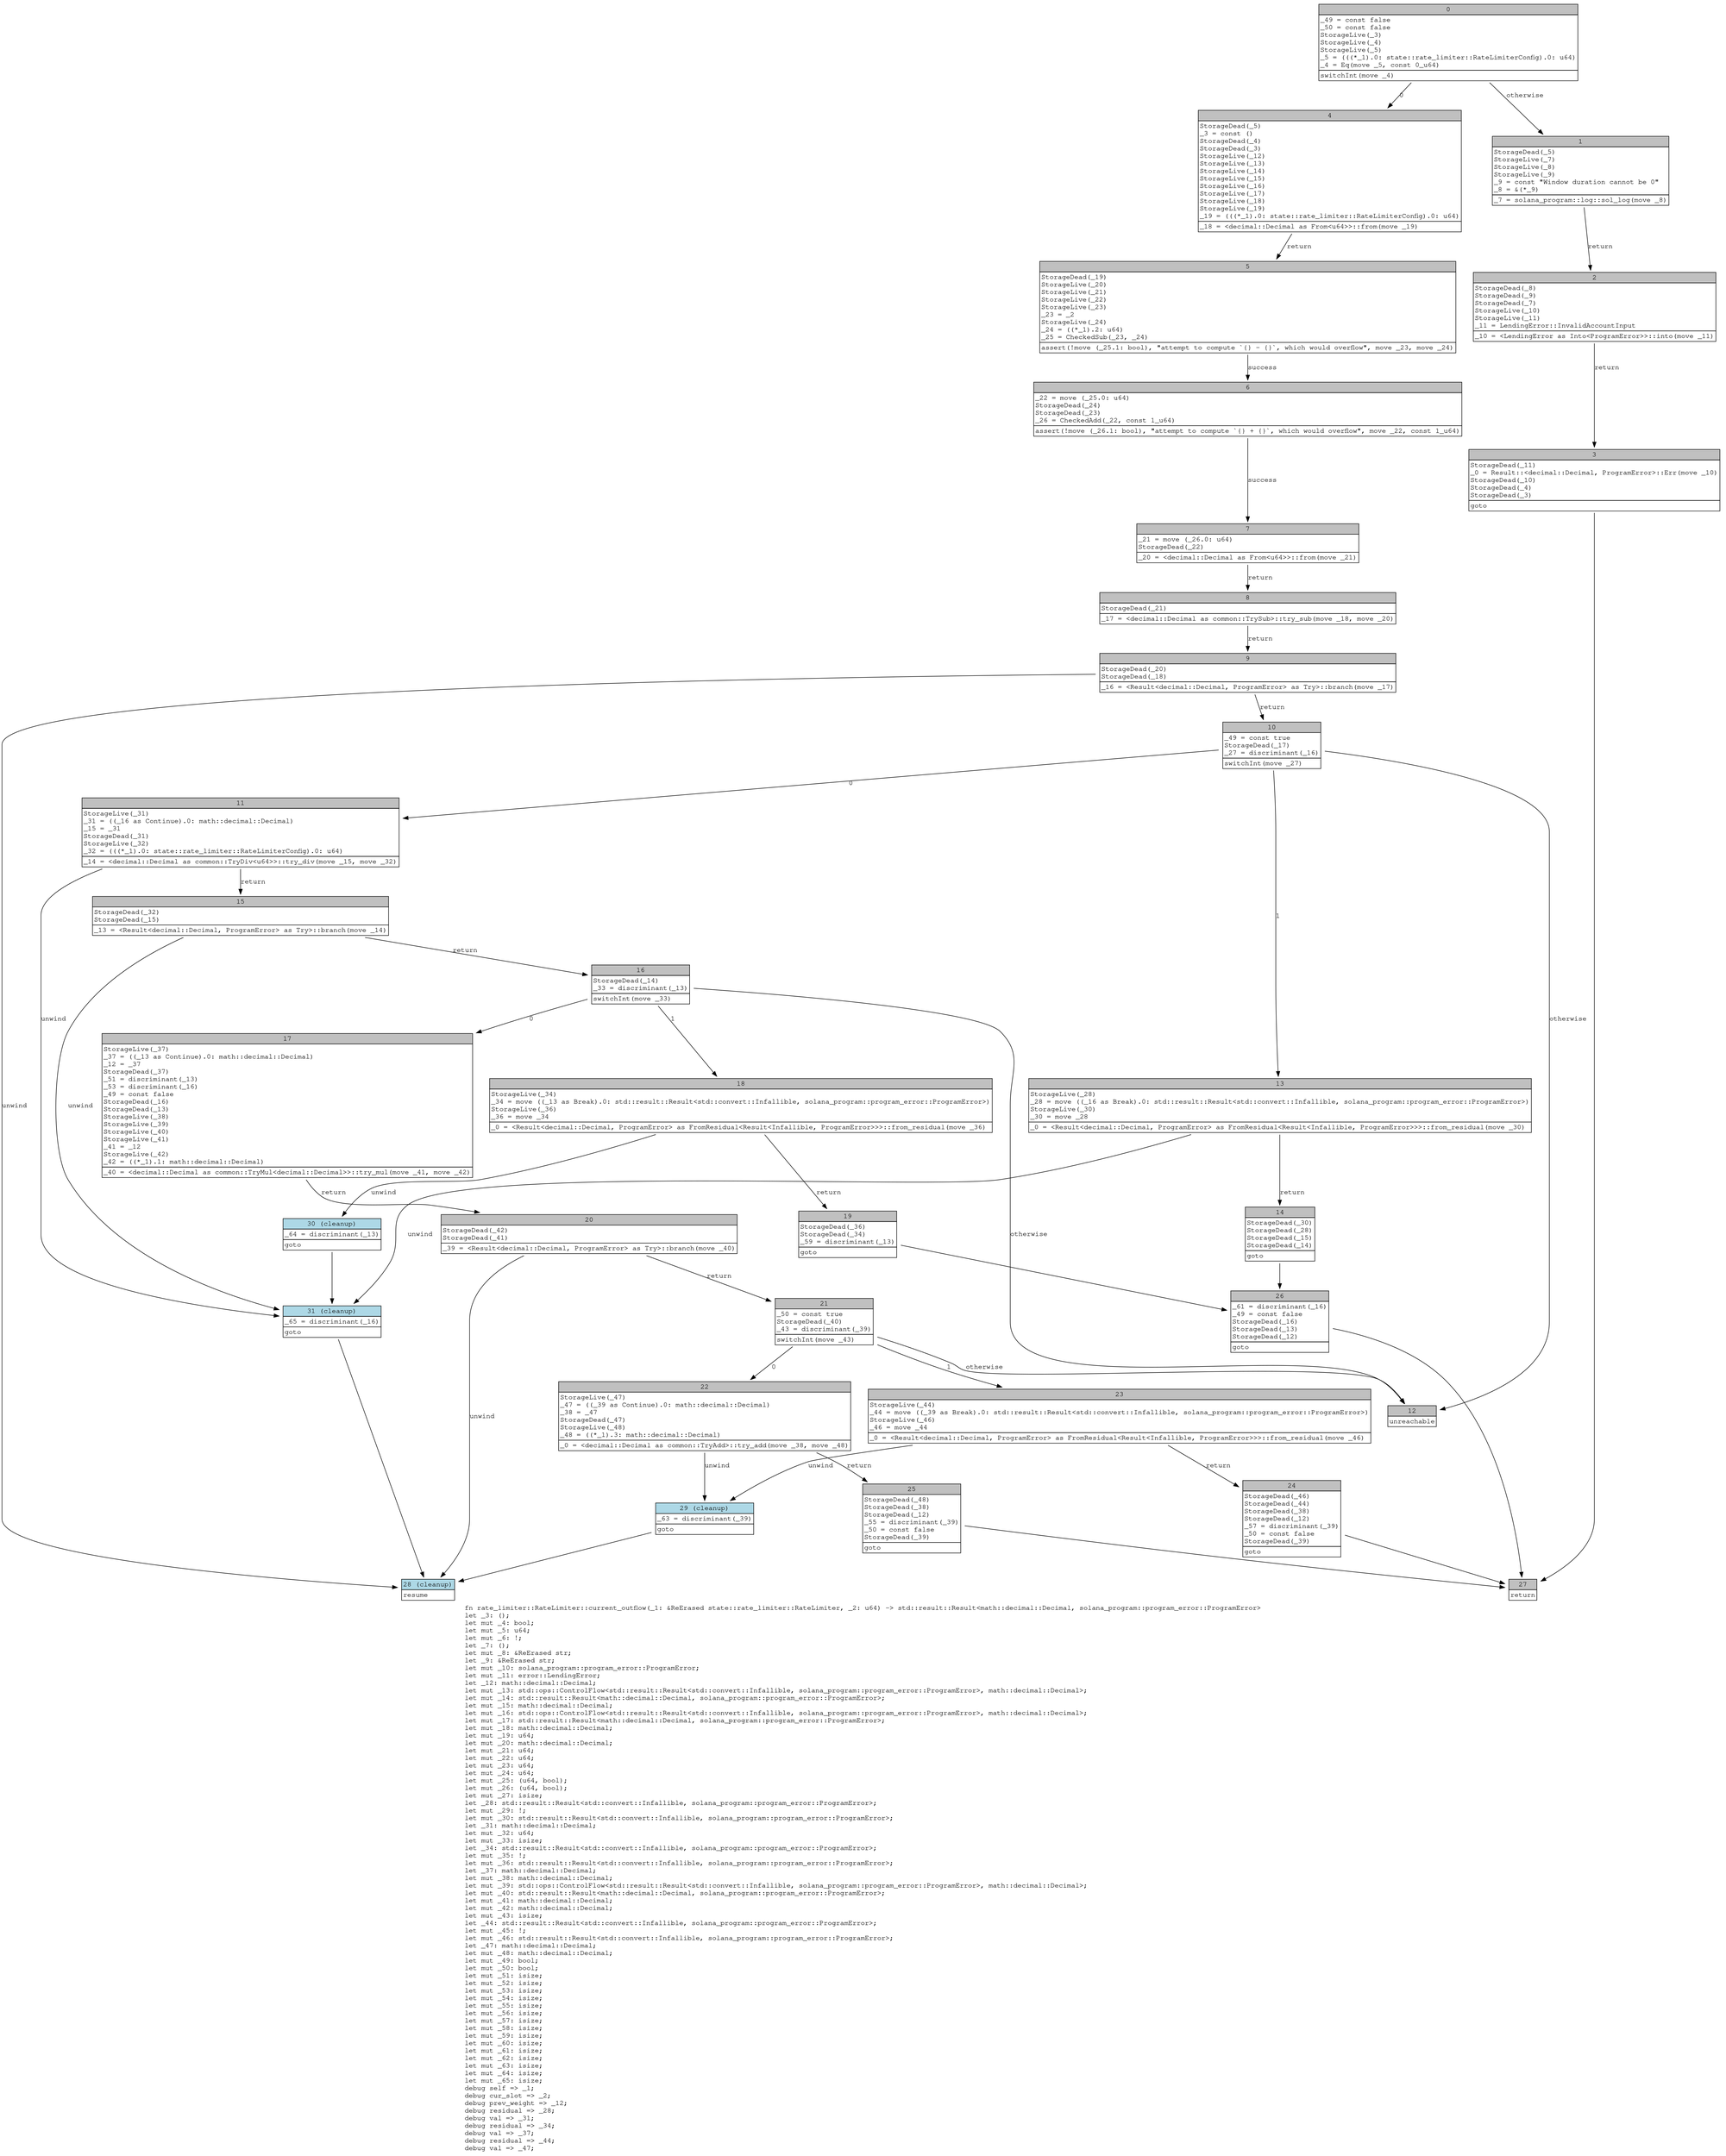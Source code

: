 digraph Mir_0_392 {
    graph [fontname="Courier, monospace"];
    node [fontname="Courier, monospace"];
    edge [fontname="Courier, monospace"];
    label=<fn rate_limiter::RateLimiter::current_outflow(_1: &amp;ReErased state::rate_limiter::RateLimiter, _2: u64) -&gt; std::result::Result&lt;math::decimal::Decimal, solana_program::program_error::ProgramError&gt;<br align="left"/>let _3: ();<br align="left"/>let mut _4: bool;<br align="left"/>let mut _5: u64;<br align="left"/>let mut _6: !;<br align="left"/>let _7: ();<br align="left"/>let mut _8: &amp;ReErased str;<br align="left"/>let _9: &amp;ReErased str;<br align="left"/>let mut _10: solana_program::program_error::ProgramError;<br align="left"/>let mut _11: error::LendingError;<br align="left"/>let _12: math::decimal::Decimal;<br align="left"/>let mut _13: std::ops::ControlFlow&lt;std::result::Result&lt;std::convert::Infallible, solana_program::program_error::ProgramError&gt;, math::decimal::Decimal&gt;;<br align="left"/>let mut _14: std::result::Result&lt;math::decimal::Decimal, solana_program::program_error::ProgramError&gt;;<br align="left"/>let mut _15: math::decimal::Decimal;<br align="left"/>let mut _16: std::ops::ControlFlow&lt;std::result::Result&lt;std::convert::Infallible, solana_program::program_error::ProgramError&gt;, math::decimal::Decimal&gt;;<br align="left"/>let mut _17: std::result::Result&lt;math::decimal::Decimal, solana_program::program_error::ProgramError&gt;;<br align="left"/>let mut _18: math::decimal::Decimal;<br align="left"/>let mut _19: u64;<br align="left"/>let mut _20: math::decimal::Decimal;<br align="left"/>let mut _21: u64;<br align="left"/>let mut _22: u64;<br align="left"/>let mut _23: u64;<br align="left"/>let mut _24: u64;<br align="left"/>let mut _25: (u64, bool);<br align="left"/>let mut _26: (u64, bool);<br align="left"/>let mut _27: isize;<br align="left"/>let _28: std::result::Result&lt;std::convert::Infallible, solana_program::program_error::ProgramError&gt;;<br align="left"/>let mut _29: !;<br align="left"/>let mut _30: std::result::Result&lt;std::convert::Infallible, solana_program::program_error::ProgramError&gt;;<br align="left"/>let _31: math::decimal::Decimal;<br align="left"/>let mut _32: u64;<br align="left"/>let mut _33: isize;<br align="left"/>let _34: std::result::Result&lt;std::convert::Infallible, solana_program::program_error::ProgramError&gt;;<br align="left"/>let mut _35: !;<br align="left"/>let mut _36: std::result::Result&lt;std::convert::Infallible, solana_program::program_error::ProgramError&gt;;<br align="left"/>let _37: math::decimal::Decimal;<br align="left"/>let mut _38: math::decimal::Decimal;<br align="left"/>let mut _39: std::ops::ControlFlow&lt;std::result::Result&lt;std::convert::Infallible, solana_program::program_error::ProgramError&gt;, math::decimal::Decimal&gt;;<br align="left"/>let mut _40: std::result::Result&lt;math::decimal::Decimal, solana_program::program_error::ProgramError&gt;;<br align="left"/>let mut _41: math::decimal::Decimal;<br align="left"/>let mut _42: math::decimal::Decimal;<br align="left"/>let mut _43: isize;<br align="left"/>let _44: std::result::Result&lt;std::convert::Infallible, solana_program::program_error::ProgramError&gt;;<br align="left"/>let mut _45: !;<br align="left"/>let mut _46: std::result::Result&lt;std::convert::Infallible, solana_program::program_error::ProgramError&gt;;<br align="left"/>let _47: math::decimal::Decimal;<br align="left"/>let mut _48: math::decimal::Decimal;<br align="left"/>let mut _49: bool;<br align="left"/>let mut _50: bool;<br align="left"/>let mut _51: isize;<br align="left"/>let mut _52: isize;<br align="left"/>let mut _53: isize;<br align="left"/>let mut _54: isize;<br align="left"/>let mut _55: isize;<br align="left"/>let mut _56: isize;<br align="left"/>let mut _57: isize;<br align="left"/>let mut _58: isize;<br align="left"/>let mut _59: isize;<br align="left"/>let mut _60: isize;<br align="left"/>let mut _61: isize;<br align="left"/>let mut _62: isize;<br align="left"/>let mut _63: isize;<br align="left"/>let mut _64: isize;<br align="left"/>let mut _65: isize;<br align="left"/>debug self =&gt; _1;<br align="left"/>debug cur_slot =&gt; _2;<br align="left"/>debug prev_weight =&gt; _12;<br align="left"/>debug residual =&gt; _28;<br align="left"/>debug val =&gt; _31;<br align="left"/>debug residual =&gt; _34;<br align="left"/>debug val =&gt; _37;<br align="left"/>debug residual =&gt; _44;<br align="left"/>debug val =&gt; _47;<br align="left"/>>;
    bb0__0_392 [shape="none", label=<<table border="0" cellborder="1" cellspacing="0"><tr><td bgcolor="gray" align="center" colspan="1">0</td></tr><tr><td align="left" balign="left">_49 = const false<br/>_50 = const false<br/>StorageLive(_3)<br/>StorageLive(_4)<br/>StorageLive(_5)<br/>_5 = (((*_1).0: state::rate_limiter::RateLimiterConfig).0: u64)<br/>_4 = Eq(move _5, const 0_u64)<br/></td></tr><tr><td align="left">switchInt(move _4)</td></tr></table>>];
    bb1__0_392 [shape="none", label=<<table border="0" cellborder="1" cellspacing="0"><tr><td bgcolor="gray" align="center" colspan="1">1</td></tr><tr><td align="left" balign="left">StorageDead(_5)<br/>StorageLive(_7)<br/>StorageLive(_8)<br/>StorageLive(_9)<br/>_9 = const &quot;Window duration cannot be 0&quot;<br/>_8 = &amp;(*_9)<br/></td></tr><tr><td align="left">_7 = solana_program::log::sol_log(move _8)</td></tr></table>>];
    bb2__0_392 [shape="none", label=<<table border="0" cellborder="1" cellspacing="0"><tr><td bgcolor="gray" align="center" colspan="1">2</td></tr><tr><td align="left" balign="left">StorageDead(_8)<br/>StorageDead(_9)<br/>StorageDead(_7)<br/>StorageLive(_10)<br/>StorageLive(_11)<br/>_11 = LendingError::InvalidAccountInput<br/></td></tr><tr><td align="left">_10 = &lt;LendingError as Into&lt;ProgramError&gt;&gt;::into(move _11)</td></tr></table>>];
    bb3__0_392 [shape="none", label=<<table border="0" cellborder="1" cellspacing="0"><tr><td bgcolor="gray" align="center" colspan="1">3</td></tr><tr><td align="left" balign="left">StorageDead(_11)<br/>_0 = Result::&lt;decimal::Decimal, ProgramError&gt;::Err(move _10)<br/>StorageDead(_10)<br/>StorageDead(_4)<br/>StorageDead(_3)<br/></td></tr><tr><td align="left">goto</td></tr></table>>];
    bb4__0_392 [shape="none", label=<<table border="0" cellborder="1" cellspacing="0"><tr><td bgcolor="gray" align="center" colspan="1">4</td></tr><tr><td align="left" balign="left">StorageDead(_5)<br/>_3 = const ()<br/>StorageDead(_4)<br/>StorageDead(_3)<br/>StorageLive(_12)<br/>StorageLive(_13)<br/>StorageLive(_14)<br/>StorageLive(_15)<br/>StorageLive(_16)<br/>StorageLive(_17)<br/>StorageLive(_18)<br/>StorageLive(_19)<br/>_19 = (((*_1).0: state::rate_limiter::RateLimiterConfig).0: u64)<br/></td></tr><tr><td align="left">_18 = &lt;decimal::Decimal as From&lt;u64&gt;&gt;::from(move _19)</td></tr></table>>];
    bb5__0_392 [shape="none", label=<<table border="0" cellborder="1" cellspacing="0"><tr><td bgcolor="gray" align="center" colspan="1">5</td></tr><tr><td align="left" balign="left">StorageDead(_19)<br/>StorageLive(_20)<br/>StorageLive(_21)<br/>StorageLive(_22)<br/>StorageLive(_23)<br/>_23 = _2<br/>StorageLive(_24)<br/>_24 = ((*_1).2: u64)<br/>_25 = CheckedSub(_23, _24)<br/></td></tr><tr><td align="left">assert(!move (_25.1: bool), &quot;attempt to compute `{} - {}`, which would overflow&quot;, move _23, move _24)</td></tr></table>>];
    bb6__0_392 [shape="none", label=<<table border="0" cellborder="1" cellspacing="0"><tr><td bgcolor="gray" align="center" colspan="1">6</td></tr><tr><td align="left" balign="left">_22 = move (_25.0: u64)<br/>StorageDead(_24)<br/>StorageDead(_23)<br/>_26 = CheckedAdd(_22, const 1_u64)<br/></td></tr><tr><td align="left">assert(!move (_26.1: bool), &quot;attempt to compute `{} + {}`, which would overflow&quot;, move _22, const 1_u64)</td></tr></table>>];
    bb7__0_392 [shape="none", label=<<table border="0" cellborder="1" cellspacing="0"><tr><td bgcolor="gray" align="center" colspan="1">7</td></tr><tr><td align="left" balign="left">_21 = move (_26.0: u64)<br/>StorageDead(_22)<br/></td></tr><tr><td align="left">_20 = &lt;decimal::Decimal as From&lt;u64&gt;&gt;::from(move _21)</td></tr></table>>];
    bb8__0_392 [shape="none", label=<<table border="0" cellborder="1" cellspacing="0"><tr><td bgcolor="gray" align="center" colspan="1">8</td></tr><tr><td align="left" balign="left">StorageDead(_21)<br/></td></tr><tr><td align="left">_17 = &lt;decimal::Decimal as common::TrySub&gt;::try_sub(move _18, move _20)</td></tr></table>>];
    bb9__0_392 [shape="none", label=<<table border="0" cellborder="1" cellspacing="0"><tr><td bgcolor="gray" align="center" colspan="1">9</td></tr><tr><td align="left" balign="left">StorageDead(_20)<br/>StorageDead(_18)<br/></td></tr><tr><td align="left">_16 = &lt;Result&lt;decimal::Decimal, ProgramError&gt; as Try&gt;::branch(move _17)</td></tr></table>>];
    bb10__0_392 [shape="none", label=<<table border="0" cellborder="1" cellspacing="0"><tr><td bgcolor="gray" align="center" colspan="1">10</td></tr><tr><td align="left" balign="left">_49 = const true<br/>StorageDead(_17)<br/>_27 = discriminant(_16)<br/></td></tr><tr><td align="left">switchInt(move _27)</td></tr></table>>];
    bb11__0_392 [shape="none", label=<<table border="0" cellborder="1" cellspacing="0"><tr><td bgcolor="gray" align="center" colspan="1">11</td></tr><tr><td align="left" balign="left">StorageLive(_31)<br/>_31 = ((_16 as Continue).0: math::decimal::Decimal)<br/>_15 = _31<br/>StorageDead(_31)<br/>StorageLive(_32)<br/>_32 = (((*_1).0: state::rate_limiter::RateLimiterConfig).0: u64)<br/></td></tr><tr><td align="left">_14 = &lt;decimal::Decimal as common::TryDiv&lt;u64&gt;&gt;::try_div(move _15, move _32)</td></tr></table>>];
    bb12__0_392 [shape="none", label=<<table border="0" cellborder="1" cellspacing="0"><tr><td bgcolor="gray" align="center" colspan="1">12</td></tr><tr><td align="left">unreachable</td></tr></table>>];
    bb13__0_392 [shape="none", label=<<table border="0" cellborder="1" cellspacing="0"><tr><td bgcolor="gray" align="center" colspan="1">13</td></tr><tr><td align="left" balign="left">StorageLive(_28)<br/>_28 = move ((_16 as Break).0: std::result::Result&lt;std::convert::Infallible, solana_program::program_error::ProgramError&gt;)<br/>StorageLive(_30)<br/>_30 = move _28<br/></td></tr><tr><td align="left">_0 = &lt;Result&lt;decimal::Decimal, ProgramError&gt; as FromResidual&lt;Result&lt;Infallible, ProgramError&gt;&gt;&gt;::from_residual(move _30)</td></tr></table>>];
    bb14__0_392 [shape="none", label=<<table border="0" cellborder="1" cellspacing="0"><tr><td bgcolor="gray" align="center" colspan="1">14</td></tr><tr><td align="left" balign="left">StorageDead(_30)<br/>StorageDead(_28)<br/>StorageDead(_15)<br/>StorageDead(_14)<br/></td></tr><tr><td align="left">goto</td></tr></table>>];
    bb15__0_392 [shape="none", label=<<table border="0" cellborder="1" cellspacing="0"><tr><td bgcolor="gray" align="center" colspan="1">15</td></tr><tr><td align="left" balign="left">StorageDead(_32)<br/>StorageDead(_15)<br/></td></tr><tr><td align="left">_13 = &lt;Result&lt;decimal::Decimal, ProgramError&gt; as Try&gt;::branch(move _14)</td></tr></table>>];
    bb16__0_392 [shape="none", label=<<table border="0" cellborder="1" cellspacing="0"><tr><td bgcolor="gray" align="center" colspan="1">16</td></tr><tr><td align="left" balign="left">StorageDead(_14)<br/>_33 = discriminant(_13)<br/></td></tr><tr><td align="left">switchInt(move _33)</td></tr></table>>];
    bb17__0_392 [shape="none", label=<<table border="0" cellborder="1" cellspacing="0"><tr><td bgcolor="gray" align="center" colspan="1">17</td></tr><tr><td align="left" balign="left">StorageLive(_37)<br/>_37 = ((_13 as Continue).0: math::decimal::Decimal)<br/>_12 = _37<br/>StorageDead(_37)<br/>_51 = discriminant(_13)<br/>_53 = discriminant(_16)<br/>_49 = const false<br/>StorageDead(_16)<br/>StorageDead(_13)<br/>StorageLive(_38)<br/>StorageLive(_39)<br/>StorageLive(_40)<br/>StorageLive(_41)<br/>_41 = _12<br/>StorageLive(_42)<br/>_42 = ((*_1).1: math::decimal::Decimal)<br/></td></tr><tr><td align="left">_40 = &lt;decimal::Decimal as common::TryMul&lt;decimal::Decimal&gt;&gt;::try_mul(move _41, move _42)</td></tr></table>>];
    bb18__0_392 [shape="none", label=<<table border="0" cellborder="1" cellspacing="0"><tr><td bgcolor="gray" align="center" colspan="1">18</td></tr><tr><td align="left" balign="left">StorageLive(_34)<br/>_34 = move ((_13 as Break).0: std::result::Result&lt;std::convert::Infallible, solana_program::program_error::ProgramError&gt;)<br/>StorageLive(_36)<br/>_36 = move _34<br/></td></tr><tr><td align="left">_0 = &lt;Result&lt;decimal::Decimal, ProgramError&gt; as FromResidual&lt;Result&lt;Infallible, ProgramError&gt;&gt;&gt;::from_residual(move _36)</td></tr></table>>];
    bb19__0_392 [shape="none", label=<<table border="0" cellborder="1" cellspacing="0"><tr><td bgcolor="gray" align="center" colspan="1">19</td></tr><tr><td align="left" balign="left">StorageDead(_36)<br/>StorageDead(_34)<br/>_59 = discriminant(_13)<br/></td></tr><tr><td align="left">goto</td></tr></table>>];
    bb20__0_392 [shape="none", label=<<table border="0" cellborder="1" cellspacing="0"><tr><td bgcolor="gray" align="center" colspan="1">20</td></tr><tr><td align="left" balign="left">StorageDead(_42)<br/>StorageDead(_41)<br/></td></tr><tr><td align="left">_39 = &lt;Result&lt;decimal::Decimal, ProgramError&gt; as Try&gt;::branch(move _40)</td></tr></table>>];
    bb21__0_392 [shape="none", label=<<table border="0" cellborder="1" cellspacing="0"><tr><td bgcolor="gray" align="center" colspan="1">21</td></tr><tr><td align="left" balign="left">_50 = const true<br/>StorageDead(_40)<br/>_43 = discriminant(_39)<br/></td></tr><tr><td align="left">switchInt(move _43)</td></tr></table>>];
    bb22__0_392 [shape="none", label=<<table border="0" cellborder="1" cellspacing="0"><tr><td bgcolor="gray" align="center" colspan="1">22</td></tr><tr><td align="left" balign="left">StorageLive(_47)<br/>_47 = ((_39 as Continue).0: math::decimal::Decimal)<br/>_38 = _47<br/>StorageDead(_47)<br/>StorageLive(_48)<br/>_48 = ((*_1).3: math::decimal::Decimal)<br/></td></tr><tr><td align="left">_0 = &lt;decimal::Decimal as common::TryAdd&gt;::try_add(move _38, move _48)</td></tr></table>>];
    bb23__0_392 [shape="none", label=<<table border="0" cellborder="1" cellspacing="0"><tr><td bgcolor="gray" align="center" colspan="1">23</td></tr><tr><td align="left" balign="left">StorageLive(_44)<br/>_44 = move ((_39 as Break).0: std::result::Result&lt;std::convert::Infallible, solana_program::program_error::ProgramError&gt;)<br/>StorageLive(_46)<br/>_46 = move _44<br/></td></tr><tr><td align="left">_0 = &lt;Result&lt;decimal::Decimal, ProgramError&gt; as FromResidual&lt;Result&lt;Infallible, ProgramError&gt;&gt;&gt;::from_residual(move _46)</td></tr></table>>];
    bb24__0_392 [shape="none", label=<<table border="0" cellborder="1" cellspacing="0"><tr><td bgcolor="gray" align="center" colspan="1">24</td></tr><tr><td align="left" balign="left">StorageDead(_46)<br/>StorageDead(_44)<br/>StorageDead(_38)<br/>StorageDead(_12)<br/>_57 = discriminant(_39)<br/>_50 = const false<br/>StorageDead(_39)<br/></td></tr><tr><td align="left">goto</td></tr></table>>];
    bb25__0_392 [shape="none", label=<<table border="0" cellborder="1" cellspacing="0"><tr><td bgcolor="gray" align="center" colspan="1">25</td></tr><tr><td align="left" balign="left">StorageDead(_48)<br/>StorageDead(_38)<br/>StorageDead(_12)<br/>_55 = discriminant(_39)<br/>_50 = const false<br/>StorageDead(_39)<br/></td></tr><tr><td align="left">goto</td></tr></table>>];
    bb26__0_392 [shape="none", label=<<table border="0" cellborder="1" cellspacing="0"><tr><td bgcolor="gray" align="center" colspan="1">26</td></tr><tr><td align="left" balign="left">_61 = discriminant(_16)<br/>_49 = const false<br/>StorageDead(_16)<br/>StorageDead(_13)<br/>StorageDead(_12)<br/></td></tr><tr><td align="left">goto</td></tr></table>>];
    bb27__0_392 [shape="none", label=<<table border="0" cellborder="1" cellspacing="0"><tr><td bgcolor="gray" align="center" colspan="1">27</td></tr><tr><td align="left">return</td></tr></table>>];
    bb28__0_392 [shape="none", label=<<table border="0" cellborder="1" cellspacing="0"><tr><td bgcolor="lightblue" align="center" colspan="1">28 (cleanup)</td></tr><tr><td align="left">resume</td></tr></table>>];
    bb29__0_392 [shape="none", label=<<table border="0" cellborder="1" cellspacing="0"><tr><td bgcolor="lightblue" align="center" colspan="1">29 (cleanup)</td></tr><tr><td align="left" balign="left">_63 = discriminant(_39)<br/></td></tr><tr><td align="left">goto</td></tr></table>>];
    bb30__0_392 [shape="none", label=<<table border="0" cellborder="1" cellspacing="0"><tr><td bgcolor="lightblue" align="center" colspan="1">30 (cleanup)</td></tr><tr><td align="left" balign="left">_64 = discriminant(_13)<br/></td></tr><tr><td align="left">goto</td></tr></table>>];
    bb31__0_392 [shape="none", label=<<table border="0" cellborder="1" cellspacing="0"><tr><td bgcolor="lightblue" align="center" colspan="1">31 (cleanup)</td></tr><tr><td align="left" balign="left">_65 = discriminant(_16)<br/></td></tr><tr><td align="left">goto</td></tr></table>>];
    bb0__0_392 -> bb4__0_392 [label="0"];
    bb0__0_392 -> bb1__0_392 [label="otherwise"];
    bb1__0_392 -> bb2__0_392 [label="return"];
    bb2__0_392 -> bb3__0_392 [label="return"];
    bb3__0_392 -> bb27__0_392 [label=""];
    bb4__0_392 -> bb5__0_392 [label="return"];
    bb5__0_392 -> bb6__0_392 [label="success"];
    bb6__0_392 -> bb7__0_392 [label="success"];
    bb7__0_392 -> bb8__0_392 [label="return"];
    bb8__0_392 -> bb9__0_392 [label="return"];
    bb9__0_392 -> bb10__0_392 [label="return"];
    bb9__0_392 -> bb28__0_392 [label="unwind"];
    bb10__0_392 -> bb11__0_392 [label="0"];
    bb10__0_392 -> bb13__0_392 [label="1"];
    bb10__0_392 -> bb12__0_392 [label="otherwise"];
    bb11__0_392 -> bb15__0_392 [label="return"];
    bb11__0_392 -> bb31__0_392 [label="unwind"];
    bb13__0_392 -> bb14__0_392 [label="return"];
    bb13__0_392 -> bb31__0_392 [label="unwind"];
    bb14__0_392 -> bb26__0_392 [label=""];
    bb15__0_392 -> bb16__0_392 [label="return"];
    bb15__0_392 -> bb31__0_392 [label="unwind"];
    bb16__0_392 -> bb17__0_392 [label="0"];
    bb16__0_392 -> bb18__0_392 [label="1"];
    bb16__0_392 -> bb12__0_392 [label="otherwise"];
    bb17__0_392 -> bb20__0_392 [label="return"];
    bb18__0_392 -> bb19__0_392 [label="return"];
    bb18__0_392 -> bb30__0_392 [label="unwind"];
    bb19__0_392 -> bb26__0_392 [label=""];
    bb20__0_392 -> bb21__0_392 [label="return"];
    bb20__0_392 -> bb28__0_392 [label="unwind"];
    bb21__0_392 -> bb22__0_392 [label="0"];
    bb21__0_392 -> bb23__0_392 [label="1"];
    bb21__0_392 -> bb12__0_392 [label="otherwise"];
    bb22__0_392 -> bb25__0_392 [label="return"];
    bb22__0_392 -> bb29__0_392 [label="unwind"];
    bb23__0_392 -> bb24__0_392 [label="return"];
    bb23__0_392 -> bb29__0_392 [label="unwind"];
    bb24__0_392 -> bb27__0_392 [label=""];
    bb25__0_392 -> bb27__0_392 [label=""];
    bb26__0_392 -> bb27__0_392 [label=""];
    bb29__0_392 -> bb28__0_392 [label=""];
    bb30__0_392 -> bb31__0_392 [label=""];
    bb31__0_392 -> bb28__0_392 [label=""];
}
